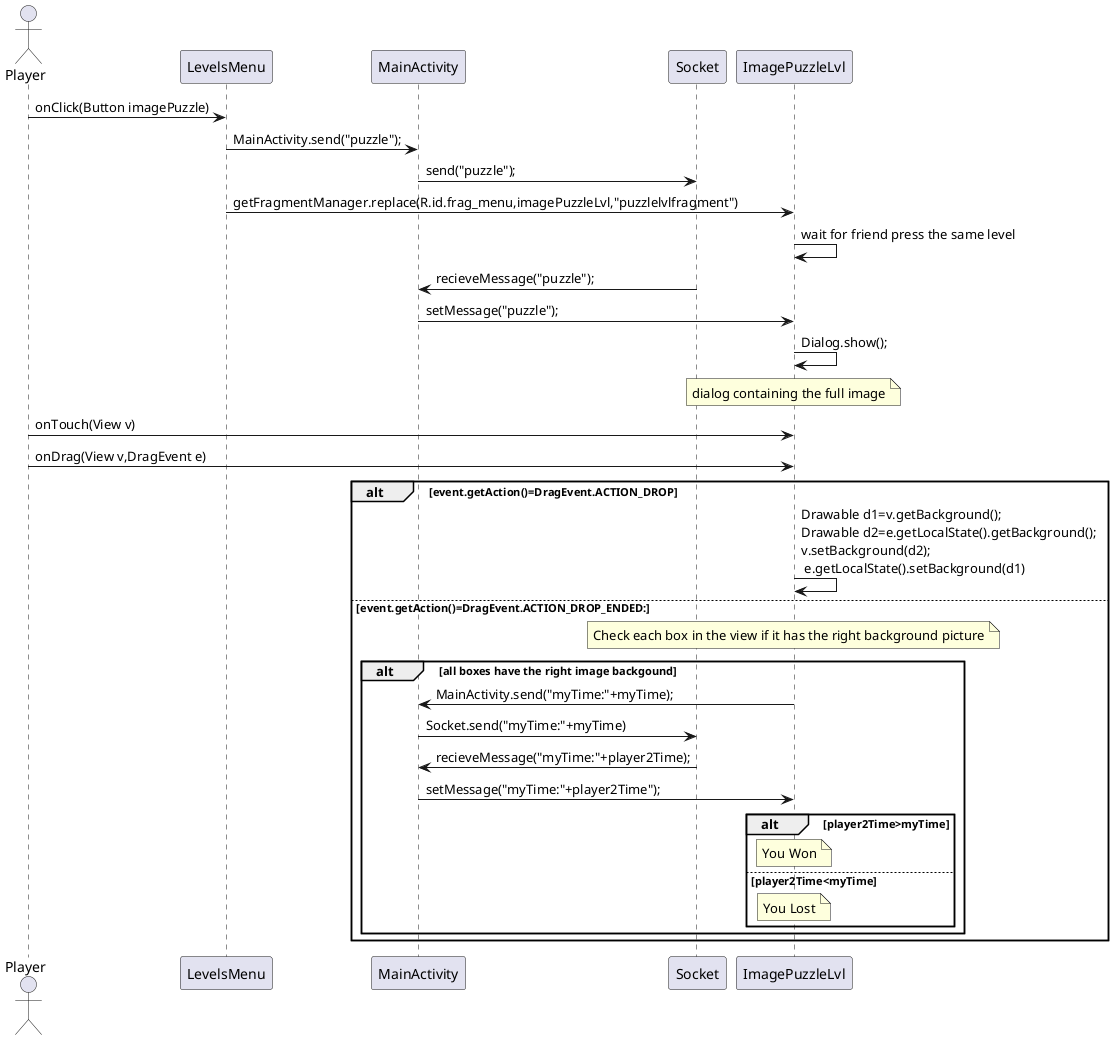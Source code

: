 @startuml
actor Player
Player->LevelsMenu:onClick(Button imagePuzzle)
LevelsMenu -> MainActivity: MainActivity.send("puzzle");
Socket<- MainActivity: send("puzzle");
LevelsMenu -> ImagePuzzleLvl: getFragmentManager.replace(R.id.frag_menu,imagePuzzleLvl,"puzzlelvlfragment")
ImagePuzzleLvl -> ImagePuzzleLvl: wait for friend press the same level
Socket->MainActivity: recieveMessage("puzzle");
MainActivity->ImagePuzzleLvl: setMessage("puzzle");
ImagePuzzleLvl->ImagePuzzleLvl:Dialog.show();
  note over ImagePuzzleLvl
      dialog containing the full image
  end note
Player->ImagePuzzleLvl:onTouch(View v)
Player->ImagePuzzleLvl:onDrag(View v,DragEvent e)
alt event.getAction()=DragEvent.ACTION_DROP
     ImagePuzzleLvl->ImagePuzzleLvl:  Drawable d1=v.getBackground();\nDrawable d2=e.getLocalState().getBackground();\nv.setBackground(d2);\n e.getLocalState().setBackground(d1)
else event.getAction()=DragEvent.ACTION_DROP_ENDED:
     note over ImagePuzzleLvl
        Check each box in the view if it has the right background picture
     end note
     alt all boxes have the right image backgound
         ImagePuzzleLvl -> MainActivity: MainActivity.send("myTime:"+myTime);
         MainActivity->Socket: Socket.send("myTime:"+myTime)
         Socket->MainActivity: recieveMessage("myTime:"+player2Time);
         MainActivity->ImagePuzzleLvl: setMessage("myTime:"+player2Time");
         alt player2Time>myTime
         note over ImagePuzzleLvl
              You Won
         end note
         else player2Time<myTime
         note over ImagePuzzleLvl
              You Lost
         end note
         end
     end

end


@enduml